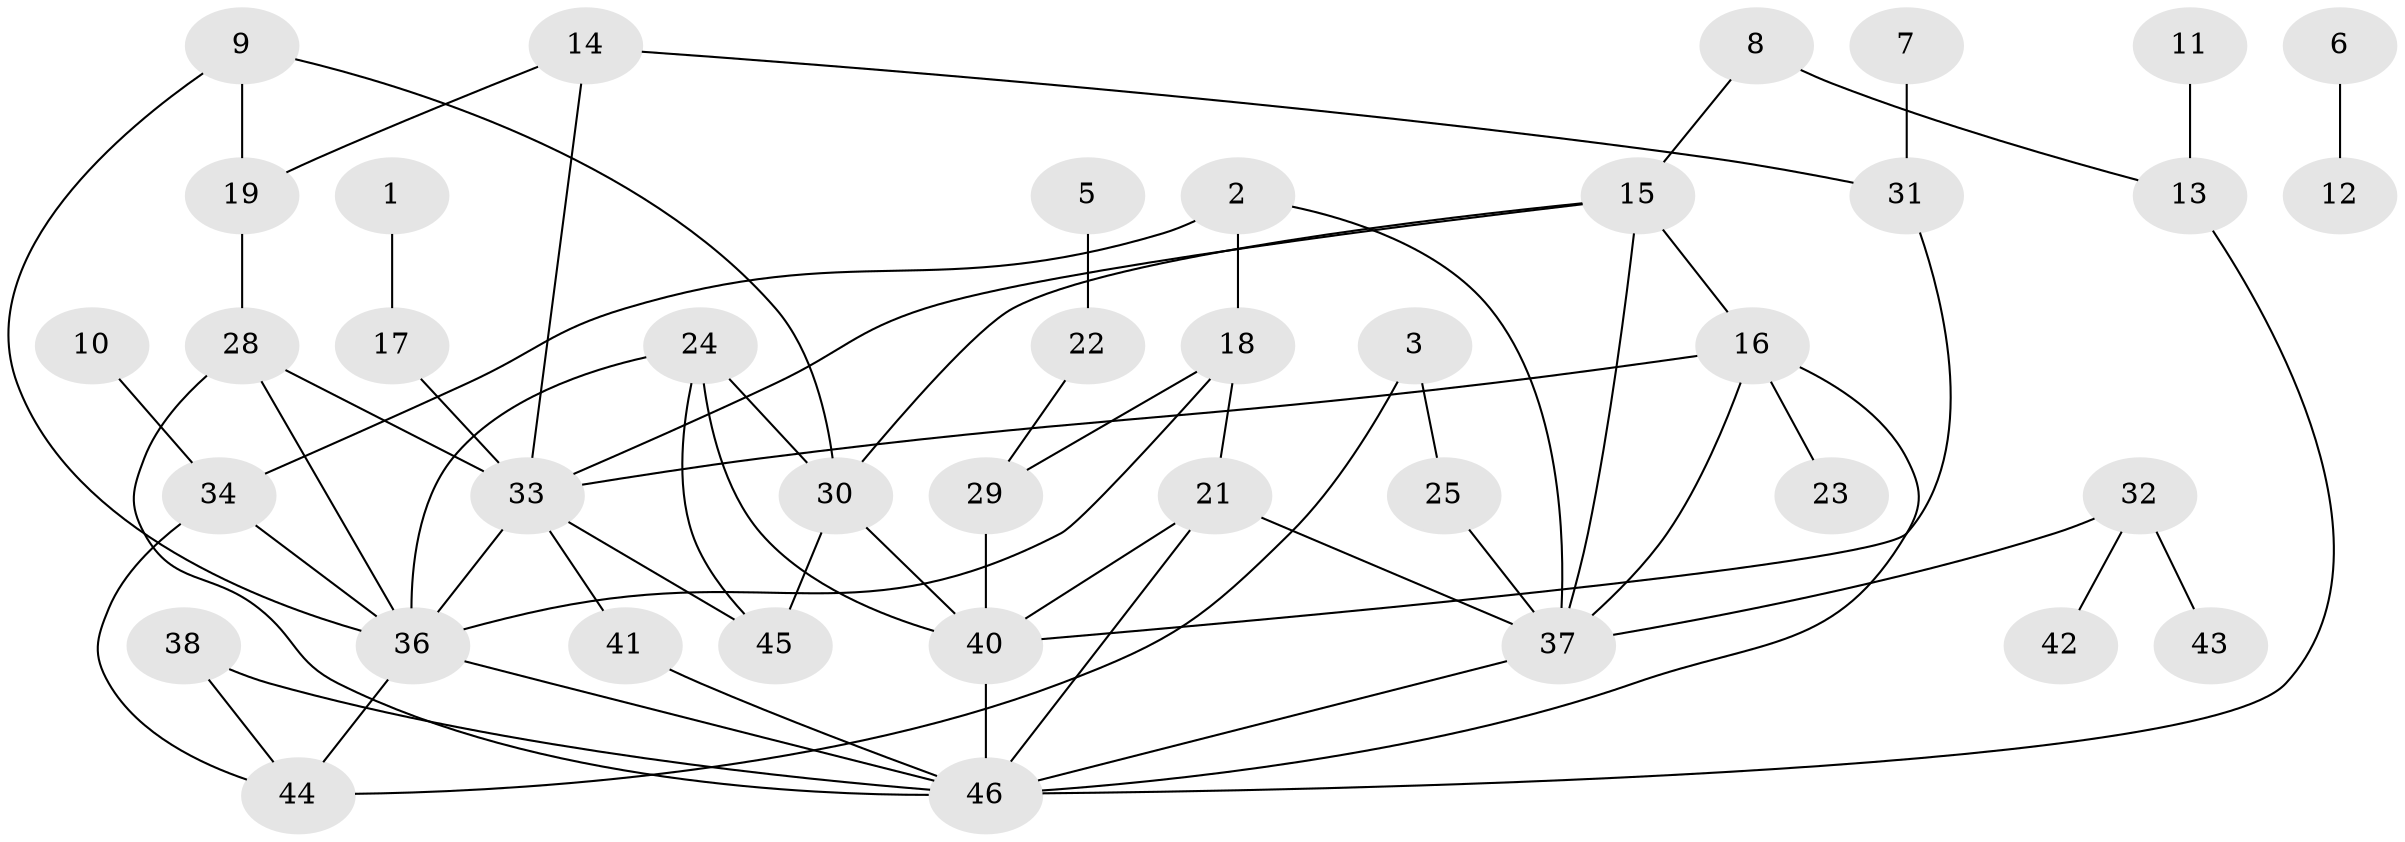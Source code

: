 // original degree distribution, {4: 0.07692307692307693, 3: 0.26373626373626374, 1: 0.23076923076923078, 2: 0.25274725274725274, 5: 0.08791208791208792, 7: 0.01098901098901099, 6: 0.02197802197802198, 0: 0.054945054945054944}
// Generated by graph-tools (version 1.1) at 2025/25/03/09/25 03:25:12]
// undirected, 40 vertices, 64 edges
graph export_dot {
graph [start="1"]
  node [color=gray90,style=filled];
  1;
  2;
  3;
  5;
  6;
  7;
  8;
  9;
  10;
  11;
  12;
  13;
  14;
  15;
  16;
  17;
  18;
  19;
  21;
  22;
  23;
  24;
  25;
  28;
  29;
  30;
  31;
  32;
  33;
  34;
  36;
  37;
  38;
  40;
  41;
  42;
  43;
  44;
  45;
  46;
  1 -- 17 [weight=1.0];
  2 -- 18 [weight=1.0];
  2 -- 34 [weight=1.0];
  2 -- 37 [weight=1.0];
  3 -- 25 [weight=1.0];
  3 -- 44 [weight=1.0];
  5 -- 22 [weight=1.0];
  6 -- 12 [weight=1.0];
  7 -- 31 [weight=1.0];
  8 -- 13 [weight=1.0];
  8 -- 15 [weight=1.0];
  9 -- 19 [weight=1.0];
  9 -- 30 [weight=1.0];
  9 -- 36 [weight=1.0];
  10 -- 34 [weight=1.0];
  11 -- 13 [weight=1.0];
  13 -- 46 [weight=1.0];
  14 -- 19 [weight=1.0];
  14 -- 31 [weight=1.0];
  14 -- 33 [weight=1.0];
  15 -- 16 [weight=1.0];
  15 -- 30 [weight=1.0];
  15 -- 33 [weight=1.0];
  15 -- 37 [weight=1.0];
  16 -- 23 [weight=1.0];
  16 -- 33 [weight=1.0];
  16 -- 37 [weight=1.0];
  16 -- 46 [weight=1.0];
  17 -- 33 [weight=1.0];
  18 -- 21 [weight=1.0];
  18 -- 29 [weight=1.0];
  18 -- 36 [weight=1.0];
  19 -- 28 [weight=1.0];
  21 -- 37 [weight=1.0];
  21 -- 40 [weight=1.0];
  21 -- 46 [weight=2.0];
  22 -- 29 [weight=1.0];
  24 -- 30 [weight=1.0];
  24 -- 36 [weight=2.0];
  24 -- 40 [weight=1.0];
  24 -- 45 [weight=1.0];
  25 -- 37 [weight=1.0];
  28 -- 33 [weight=1.0];
  28 -- 36 [weight=1.0];
  28 -- 46 [weight=1.0];
  29 -- 40 [weight=1.0];
  30 -- 40 [weight=1.0];
  30 -- 45 [weight=1.0];
  31 -- 40 [weight=1.0];
  32 -- 37 [weight=1.0];
  32 -- 42 [weight=1.0];
  32 -- 43 [weight=1.0];
  33 -- 36 [weight=1.0];
  33 -- 41 [weight=1.0];
  33 -- 45 [weight=1.0];
  34 -- 36 [weight=1.0];
  34 -- 44 [weight=1.0];
  36 -- 44 [weight=1.0];
  36 -- 46 [weight=1.0];
  37 -- 46 [weight=1.0];
  38 -- 44 [weight=1.0];
  38 -- 46 [weight=1.0];
  40 -- 46 [weight=2.0];
  41 -- 46 [weight=2.0];
}
